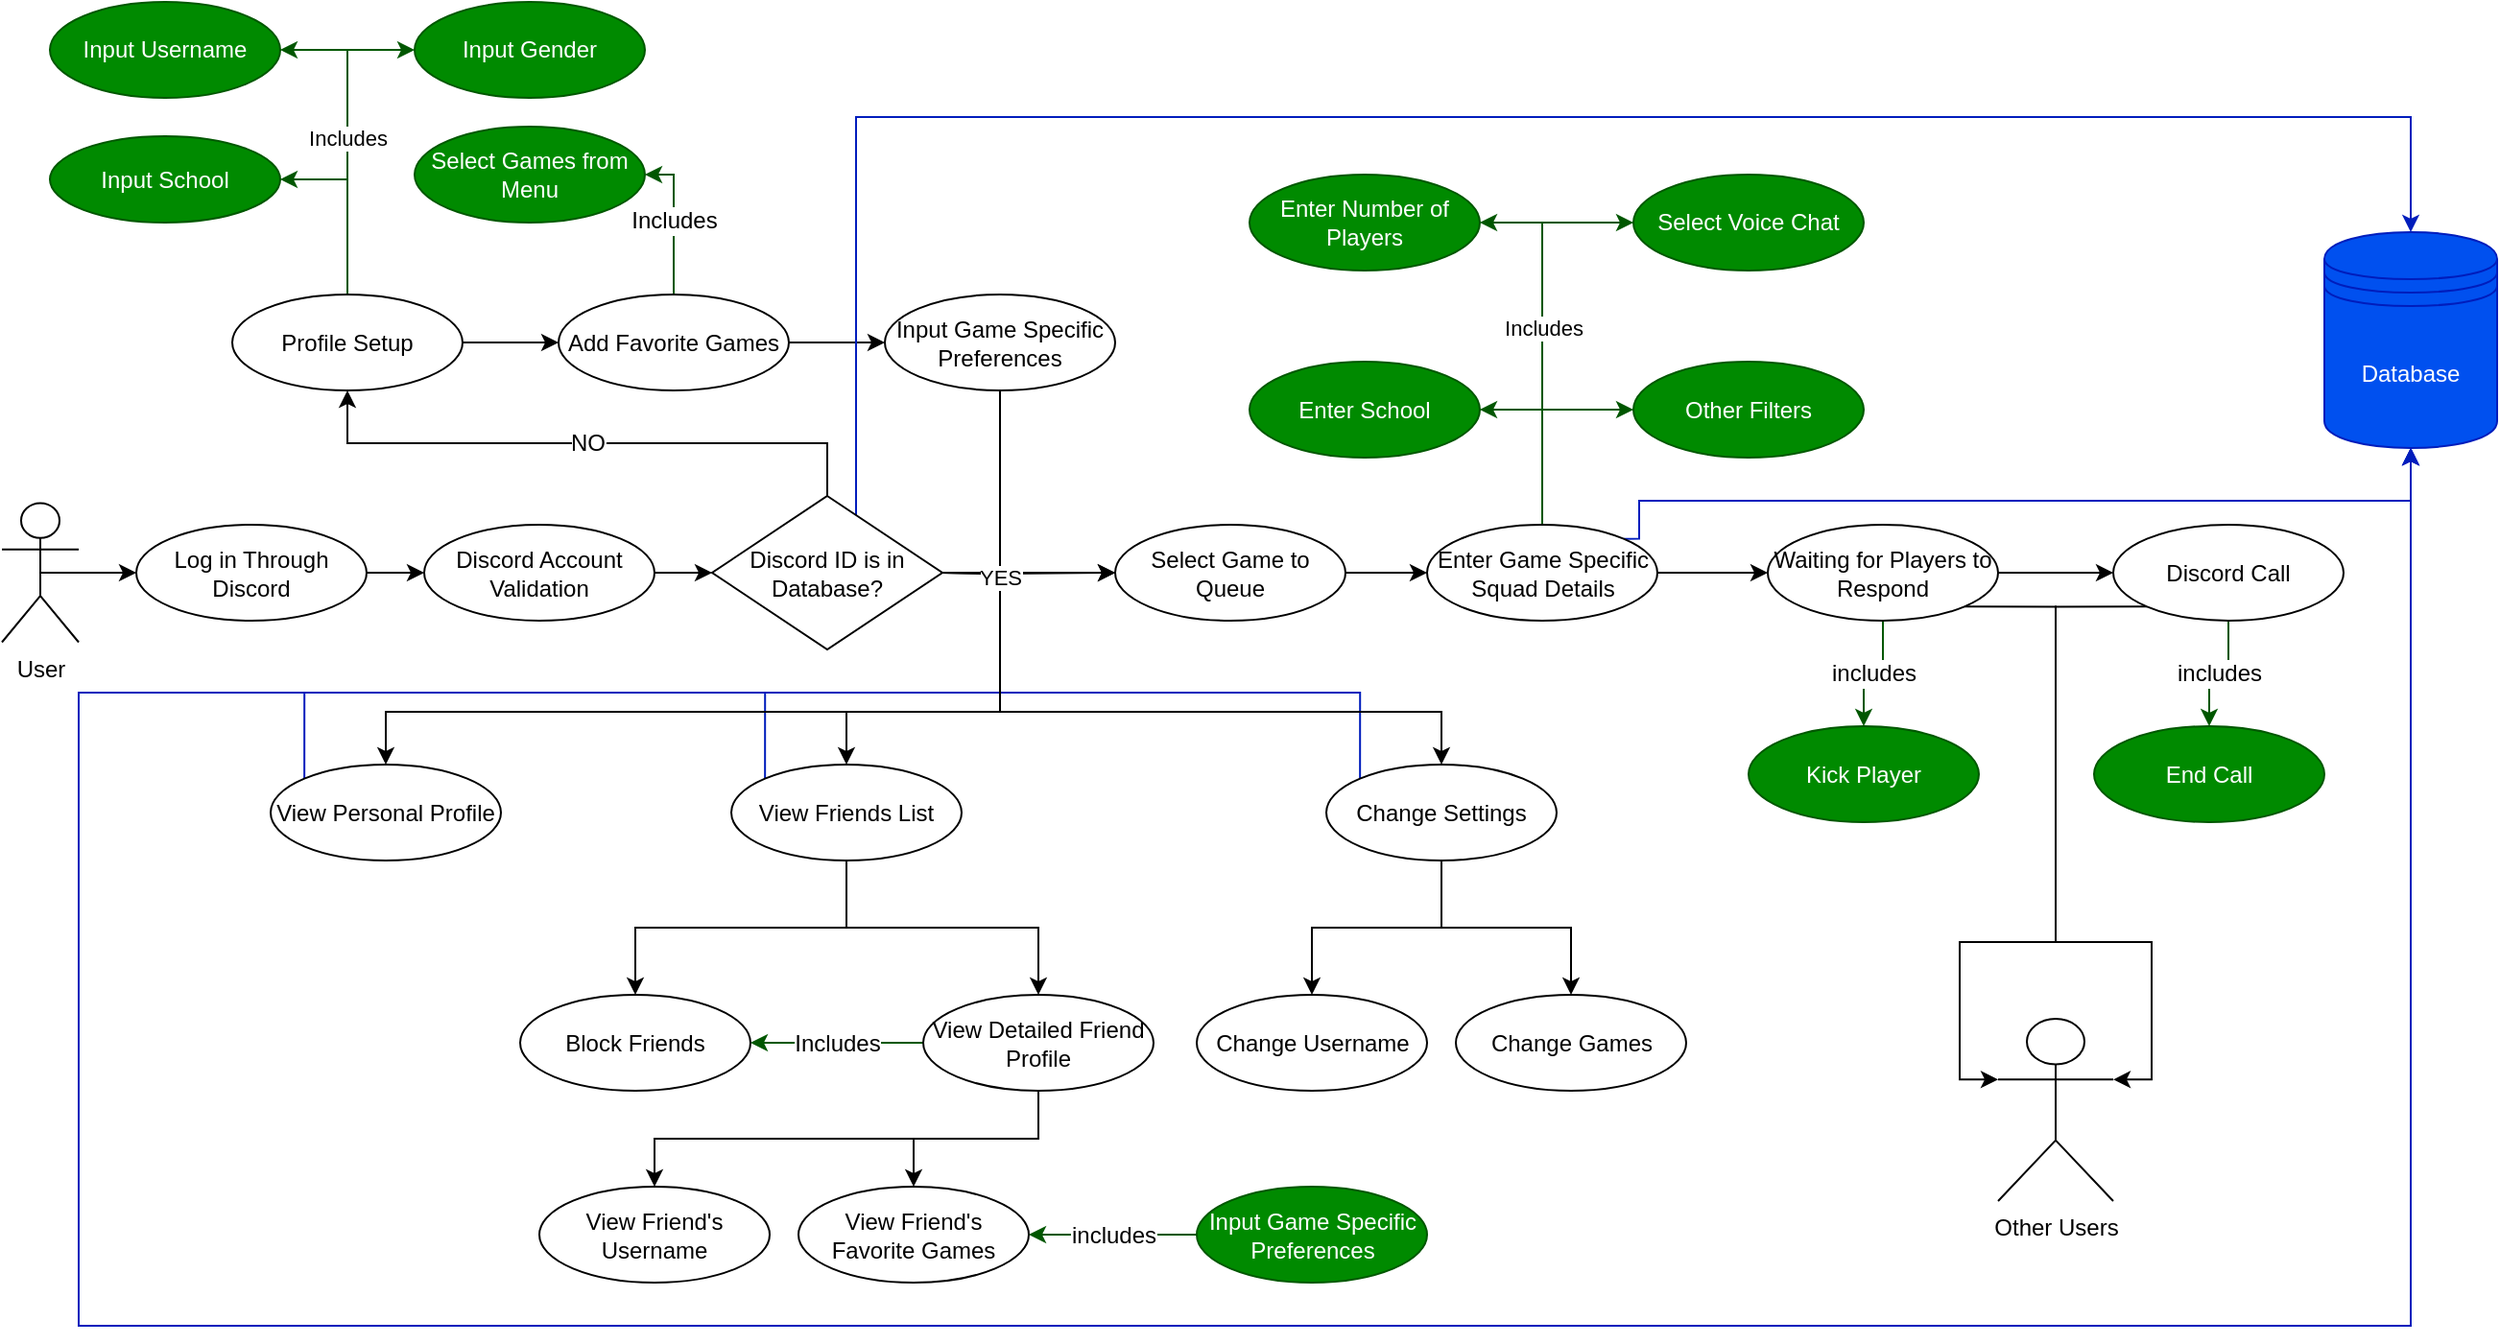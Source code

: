 <mxfile version="20.2.0" type="device"><diagram id="tE6AA86N2vysICe-3Eye" name="Page-1"><mxGraphModel dx="1367" dy="706" grid="1" gridSize="10" guides="1" tooltips="1" connect="1" arrows="1" fold="1" page="1" pageScale="1" pageWidth="850" pageHeight="1100" math="0" shadow="0"><root><mxCell id="0"/><mxCell id="1" parent="0"/><mxCell id="THsmgmIlEV9bEnNJyxdz-94" style="edgeStyle=orthogonalEdgeStyle;rounded=0;orthogonalLoop=1;jettySize=auto;html=1;exitX=0.5;exitY=0.5;exitDx=0;exitDy=0;exitPerimeter=0;entryX=0;entryY=0.5;entryDx=0;entryDy=0;fontSize=12;" parent="1" source="THsmgmIlEV9bEnNJyxdz-1" target="THsmgmIlEV9bEnNJyxdz-2" edge="1"><mxGeometry relative="1" as="geometry"/></mxCell><mxCell id="THsmgmIlEV9bEnNJyxdz-1" value="User" style="shape=umlActor;verticalLabelPosition=bottom;verticalAlign=top;html=1;outlineConnect=0;" parent="1" vertex="1"><mxGeometry x="10" y="411.25" width="40" height="72.5" as="geometry"/></mxCell><mxCell id="THsmgmIlEV9bEnNJyxdz-14" style="edgeStyle=orthogonalEdgeStyle;rounded=0;orthogonalLoop=1;jettySize=auto;html=1;exitX=1;exitY=0.5;exitDx=0;exitDy=0;entryX=0;entryY=0.5;entryDx=0;entryDy=0;fontSize=12;" parent="1" source="THsmgmIlEV9bEnNJyxdz-2" target="THsmgmIlEV9bEnNJyxdz-3" edge="1"><mxGeometry relative="1" as="geometry"/></mxCell><mxCell id="THsmgmIlEV9bEnNJyxdz-2" value="Log in Through Discord" style="ellipse;whiteSpace=wrap;html=1;" parent="1" vertex="1"><mxGeometry x="80" y="422.5" width="120" height="50" as="geometry"/></mxCell><mxCell id="THsmgmIlEV9bEnNJyxdz-16" style="edgeStyle=orthogonalEdgeStyle;rounded=0;orthogonalLoop=1;jettySize=auto;html=1;exitX=1;exitY=0.5;exitDx=0;exitDy=0;entryX=0;entryY=0.5;entryDx=0;entryDy=0;fontSize=12;" parent="1" source="THsmgmIlEV9bEnNJyxdz-3" target="6AlykT0SmjJ4n173o6BX-1" edge="1"><mxGeometry relative="1" as="geometry"/></mxCell><mxCell id="THsmgmIlEV9bEnNJyxdz-3" value="Discord Account Validation" style="ellipse;whiteSpace=wrap;html=1;" parent="1" vertex="1"><mxGeometry x="230" y="422.5" width="120" height="50" as="geometry"/></mxCell><mxCell id="THsmgmIlEV9bEnNJyxdz-27" style="edgeStyle=orthogonalEdgeStyle;rounded=0;orthogonalLoop=1;jettySize=auto;html=1;exitX=1;exitY=0.5;exitDx=0;exitDy=0;entryX=0;entryY=0.5;entryDx=0;entryDy=0;fontSize=12;" parent="1" source="THsmgmIlEV9bEnNJyxdz-4" target="THsmgmIlEV9bEnNJyxdz-5" edge="1"><mxGeometry relative="1" as="geometry"/></mxCell><mxCell id="IINnm9Ugz0ci8ZCEHr8i-14" style="edgeStyle=orthogonalEdgeStyle;rounded=0;orthogonalLoop=1;jettySize=auto;html=1;exitX=0.5;exitY=0;exitDx=0;exitDy=0;entryX=1;entryY=0.5;entryDx=0;entryDy=0;fillColor=#008a00;strokeColor=#005700;" edge="1" parent="1" source="THsmgmIlEV9bEnNJyxdz-4" target="THsmgmIlEV9bEnNJyxdz-88"><mxGeometry relative="1" as="geometry"/></mxCell><mxCell id="IINnm9Ugz0ci8ZCEHr8i-15" value="Includes" style="edgeStyle=orthogonalEdgeStyle;rounded=0;orthogonalLoop=1;jettySize=auto;html=1;exitX=0.5;exitY=0;exitDx=0;exitDy=0;entryX=0;entryY=0.5;entryDx=0;entryDy=0;fillColor=#008a00;strokeColor=#005700;" edge="1" parent="1" source="THsmgmIlEV9bEnNJyxdz-4" target="THsmgmIlEV9bEnNJyxdz-87"><mxGeometry relative="1" as="geometry"/></mxCell><mxCell id="IINnm9Ugz0ci8ZCEHr8i-16" style="edgeStyle=orthogonalEdgeStyle;rounded=0;orthogonalLoop=1;jettySize=auto;html=1;exitX=0.5;exitY=0;exitDx=0;exitDy=0;entryX=1;entryY=0.5;entryDx=0;entryDy=0;fillColor=#008a00;strokeColor=#005700;" edge="1" parent="1" source="THsmgmIlEV9bEnNJyxdz-4" target="THsmgmIlEV9bEnNJyxdz-22"><mxGeometry relative="1" as="geometry"/></mxCell><mxCell id="THsmgmIlEV9bEnNJyxdz-4" value="Profile Setup" style="ellipse;whiteSpace=wrap;html=1;" parent="1" vertex="1"><mxGeometry x="130" y="302.5" width="120" height="50" as="geometry"/></mxCell><mxCell id="THsmgmIlEV9bEnNJyxdz-29" value="Includes" style="edgeStyle=orthogonalEdgeStyle;rounded=0;orthogonalLoop=1;jettySize=auto;html=1;exitX=0.5;exitY=0;exitDx=0;exitDy=0;entryX=1;entryY=0.5;entryDx=0;entryDy=0;fontSize=12;fillColor=#008a00;strokeColor=#005700;" parent="1" source="THsmgmIlEV9bEnNJyxdz-5" target="THsmgmIlEV9bEnNJyxdz-28" edge="1"><mxGeometry relative="1" as="geometry"><Array as="points"><mxPoint x="360" y="240"/></Array></mxGeometry></mxCell><mxCell id="THsmgmIlEV9bEnNJyxdz-30" style="edgeStyle=orthogonalEdgeStyle;rounded=0;orthogonalLoop=1;jettySize=auto;html=1;exitX=1;exitY=0.5;exitDx=0;exitDy=0;fontSize=12;" parent="1" source="THsmgmIlEV9bEnNJyxdz-5" target="THsmgmIlEV9bEnNJyxdz-8" edge="1"><mxGeometry relative="1" as="geometry"/></mxCell><mxCell id="THsmgmIlEV9bEnNJyxdz-5" value="Add Favorite Games" style="ellipse;whiteSpace=wrap;html=1;" parent="1" vertex="1"><mxGeometry x="300" y="302.5" width="120" height="50" as="geometry"/></mxCell><mxCell id="THsmgmIlEV9bEnNJyxdz-8" value="Input Game Specific Preferences" style="ellipse;whiteSpace=wrap;html=1;" parent="1" vertex="1"><mxGeometry x="470" y="302.5" width="120" height="50" as="geometry"/></mxCell><mxCell id="THsmgmIlEV9bEnNJyxdz-20" value="NO" style="edgeStyle=orthogonalEdgeStyle;rounded=0;orthogonalLoop=1;jettySize=auto;html=1;exitX=0.5;exitY=0;exitDx=0;exitDy=0;entryX=0.5;entryY=1;entryDx=0;entryDy=0;fontSize=12;" parent="1" source="6AlykT0SmjJ4n173o6BX-1" target="THsmgmIlEV9bEnNJyxdz-4" edge="1"><mxGeometry relative="1" as="geometry"/></mxCell><mxCell id="THsmgmIlEV9bEnNJyxdz-100" style="edgeStyle=orthogonalEdgeStyle;rounded=0;orthogonalLoop=1;jettySize=auto;html=1;exitX=1;exitY=0;exitDx=0;exitDy=0;entryX=0.5;entryY=0;entryDx=0;entryDy=0;fontSize=12;fillColor=#0050ef;strokeColor=#001DBC;" parent="1" source="6AlykT0SmjJ4n173o6BX-1" target="THsmgmIlEV9bEnNJyxdz-91" edge="1"><mxGeometry relative="1" as="geometry"><Array as="points"><mxPoint x="455" y="428"/><mxPoint x="455" y="210"/><mxPoint x="1265" y="210"/></Array></mxGeometry></mxCell><mxCell id="THsmgmIlEV9bEnNJyxdz-106" style="edgeStyle=orthogonalEdgeStyle;rounded=0;orthogonalLoop=1;jettySize=auto;html=1;exitX=1;exitY=0.5;exitDx=0;exitDy=0;entryX=0;entryY=0.5;entryDx=0;entryDy=0;fontSize=12;" parent="1" source="6AlykT0SmjJ4n173o6BX-1" target="THsmgmIlEV9bEnNJyxdz-39" edge="1"><mxGeometry relative="1" as="geometry"/></mxCell><mxCell id="THsmgmIlEV9bEnNJyxdz-22" value="Input School" style="ellipse;whiteSpace=wrap;html=1;fontSize=12;fillColor=#008a00;fontColor=#ffffff;strokeColor=#005700;" parent="1" vertex="1"><mxGeometry x="35" y="220" width="120" height="45" as="geometry"/></mxCell><mxCell id="THsmgmIlEV9bEnNJyxdz-28" value="Select Games from Menu" style="ellipse;whiteSpace=wrap;html=1;fontSize=12;fillColor=#008a00;fontColor=#ffffff;strokeColor=#005700;" parent="1" vertex="1"><mxGeometry x="225" y="215" width="120" height="50" as="geometry"/></mxCell><mxCell id="THsmgmIlEV9bEnNJyxdz-98" style="edgeStyle=orthogonalEdgeStyle;rounded=0;orthogonalLoop=1;jettySize=auto;html=1;exitX=0;exitY=0;exitDx=0;exitDy=0;entryX=0.5;entryY=1;entryDx=0;entryDy=0;fontSize=12;fillColor=#0050ef;strokeColor=#001DBC;" parent="1" source="THsmgmIlEV9bEnNJyxdz-31" target="THsmgmIlEV9bEnNJyxdz-91" edge="1"><mxGeometry relative="1" as="geometry"><Array as="points"><mxPoint x="167" y="510"/><mxPoint x="50" y="510"/><mxPoint x="50" y="840"/><mxPoint x="1265" y="840"/></Array></mxGeometry></mxCell><mxCell id="THsmgmIlEV9bEnNJyxdz-31" value="View Personal Profile" style="ellipse;whiteSpace=wrap;html=1;fontSize=12;" parent="1" vertex="1"><mxGeometry x="150" y="547.5" width="120" height="50" as="geometry"/></mxCell><mxCell id="THsmgmIlEV9bEnNJyxdz-42" style="edgeStyle=orthogonalEdgeStyle;rounded=0;orthogonalLoop=1;jettySize=auto;html=1;exitX=0.5;exitY=1;exitDx=0;exitDy=0;entryX=0.5;entryY=0;entryDx=0;entryDy=0;fontSize=12;" parent="1" source="THsmgmIlEV9bEnNJyxdz-34" target="THsmgmIlEV9bEnNJyxdz-41" edge="1"><mxGeometry relative="1" as="geometry"/></mxCell><mxCell id="THsmgmIlEV9bEnNJyxdz-44" style="edgeStyle=orthogonalEdgeStyle;rounded=0;orthogonalLoop=1;jettySize=auto;html=1;exitX=0.5;exitY=1;exitDx=0;exitDy=0;fontSize=12;" parent="1" source="THsmgmIlEV9bEnNJyxdz-34" target="THsmgmIlEV9bEnNJyxdz-43" edge="1"><mxGeometry relative="1" as="geometry"/></mxCell><mxCell id="THsmgmIlEV9bEnNJyxdz-99" style="edgeStyle=orthogonalEdgeStyle;rounded=0;orthogonalLoop=1;jettySize=auto;html=1;exitX=0;exitY=0;exitDx=0;exitDy=0;entryX=0.5;entryY=1;entryDx=0;entryDy=0;fontSize=12;fillColor=#0050ef;strokeColor=#001DBC;" parent="1" source="THsmgmIlEV9bEnNJyxdz-34" target="THsmgmIlEV9bEnNJyxdz-91" edge="1"><mxGeometry relative="1" as="geometry"><Array as="points"><mxPoint x="407" y="510"/><mxPoint x="50" y="510"/><mxPoint x="50" y="840"/><mxPoint x="1265" y="840"/></Array></mxGeometry></mxCell><mxCell id="THsmgmIlEV9bEnNJyxdz-34" value="View Friends List" style="ellipse;whiteSpace=wrap;html=1;fontSize=12;" parent="1" vertex="1"><mxGeometry x="390" y="547.5" width="120" height="50" as="geometry"/></mxCell><mxCell id="THsmgmIlEV9bEnNJyxdz-54" style="edgeStyle=orthogonalEdgeStyle;rounded=0;orthogonalLoop=1;jettySize=auto;html=1;exitX=0.5;exitY=1;exitDx=0;exitDy=0;entryX=0.5;entryY=0;entryDx=0;entryDy=0;fontSize=12;" parent="1" source="THsmgmIlEV9bEnNJyxdz-37" target="THsmgmIlEV9bEnNJyxdz-50" edge="1"><mxGeometry relative="1" as="geometry"/></mxCell><mxCell id="THsmgmIlEV9bEnNJyxdz-55" style="edgeStyle=orthogonalEdgeStyle;rounded=0;orthogonalLoop=1;jettySize=auto;html=1;exitX=0.5;exitY=1;exitDx=0;exitDy=0;fontSize=12;" parent="1" source="THsmgmIlEV9bEnNJyxdz-37" target="THsmgmIlEV9bEnNJyxdz-52" edge="1"><mxGeometry relative="1" as="geometry"/></mxCell><mxCell id="THsmgmIlEV9bEnNJyxdz-103" style="edgeStyle=orthogonalEdgeStyle;rounded=0;orthogonalLoop=1;jettySize=auto;html=1;exitX=0;exitY=0;exitDx=0;exitDy=0;entryX=0.5;entryY=1;entryDx=0;entryDy=0;fontSize=12;fillColor=#0050ef;strokeColor=#001DBC;" parent="1" source="THsmgmIlEV9bEnNJyxdz-37" target="THsmgmIlEV9bEnNJyxdz-91" edge="1"><mxGeometry relative="1" as="geometry"><Array as="points"><mxPoint x="717" y="510"/><mxPoint x="50" y="510"/><mxPoint x="50" y="840"/><mxPoint x="1265" y="840"/></Array></mxGeometry></mxCell><mxCell id="THsmgmIlEV9bEnNJyxdz-37" value="Change Settings" style="ellipse;whiteSpace=wrap;html=1;fontSize=12;" parent="1" vertex="1"><mxGeometry x="700" y="547.5" width="120" height="50" as="geometry"/></mxCell><mxCell id="IINnm9Ugz0ci8ZCEHr8i-1" style="edgeStyle=orthogonalEdgeStyle;rounded=0;orthogonalLoop=1;jettySize=auto;html=1;exitX=1;exitY=0.5;exitDx=0;exitDy=0;entryX=0;entryY=0.5;entryDx=0;entryDy=0;" edge="1" parent="1" source="THsmgmIlEV9bEnNJyxdz-39" target="THsmgmIlEV9bEnNJyxdz-69"><mxGeometry relative="1" as="geometry"/></mxCell><mxCell id="THsmgmIlEV9bEnNJyxdz-39" value="Select Game to Queue" style="ellipse;whiteSpace=wrap;html=1;fontSize=12;" parent="1" vertex="1"><mxGeometry x="590" y="422.5" width="120" height="50" as="geometry"/></mxCell><mxCell id="THsmgmIlEV9bEnNJyxdz-41" value="Block Friends" style="ellipse;whiteSpace=wrap;html=1;fontSize=12;" parent="1" vertex="1"><mxGeometry x="280" y="667.5" width="120" height="50" as="geometry"/></mxCell><mxCell id="THsmgmIlEV9bEnNJyxdz-47" style="edgeStyle=orthogonalEdgeStyle;rounded=0;orthogonalLoop=1;jettySize=auto;html=1;exitX=0.5;exitY=1;exitDx=0;exitDy=0;entryX=0.5;entryY=0;entryDx=0;entryDy=0;fontSize=12;" parent="1" source="THsmgmIlEV9bEnNJyxdz-43" target="THsmgmIlEV9bEnNJyxdz-45" edge="1"><mxGeometry relative="1" as="geometry"/></mxCell><mxCell id="THsmgmIlEV9bEnNJyxdz-49" style="edgeStyle=orthogonalEdgeStyle;rounded=0;orthogonalLoop=1;jettySize=auto;html=1;exitX=0.5;exitY=1;exitDx=0;exitDy=0;entryX=0.5;entryY=0;entryDx=0;entryDy=0;fontSize=12;" parent="1" source="THsmgmIlEV9bEnNJyxdz-43" target="THsmgmIlEV9bEnNJyxdz-46" edge="1"><mxGeometry relative="1" as="geometry"/></mxCell><mxCell id="THsmgmIlEV9bEnNJyxdz-115" value="Includes" style="edgeStyle=orthogonalEdgeStyle;rounded=0;orthogonalLoop=1;jettySize=auto;html=1;exitX=0;exitY=0.5;exitDx=0;exitDy=0;entryX=1;entryY=0.5;entryDx=0;entryDy=0;fontSize=12;fillColor=#008a00;strokeColor=#005700;" parent="1" source="THsmgmIlEV9bEnNJyxdz-43" target="THsmgmIlEV9bEnNJyxdz-41" edge="1"><mxGeometry relative="1" as="geometry"/></mxCell><mxCell id="THsmgmIlEV9bEnNJyxdz-43" value="View Detailed Friend Profile" style="ellipse;whiteSpace=wrap;html=1;fontSize=12;" parent="1" vertex="1"><mxGeometry x="490" y="667.5" width="120" height="50" as="geometry"/></mxCell><mxCell id="THsmgmIlEV9bEnNJyxdz-45" value="View Friend's Username" style="ellipse;whiteSpace=wrap;html=1;fontSize=12;" parent="1" vertex="1"><mxGeometry x="290" y="767.5" width="120" height="50" as="geometry"/></mxCell><mxCell id="THsmgmIlEV9bEnNJyxdz-46" value="View Friend's Favorite Games" style="ellipse;whiteSpace=wrap;html=1;fontSize=12;" parent="1" vertex="1"><mxGeometry x="425" y="767.5" width="120" height="50" as="geometry"/></mxCell><mxCell id="THsmgmIlEV9bEnNJyxdz-50" value="Change Username" style="ellipse;whiteSpace=wrap;html=1;fontSize=12;" parent="1" vertex="1"><mxGeometry x="632.5" y="667.5" width="120" height="50" as="geometry"/></mxCell><mxCell id="THsmgmIlEV9bEnNJyxdz-52" value="Change Games" style="ellipse;whiteSpace=wrap;html=1;fontSize=12;" parent="1" vertex="1"><mxGeometry x="767.5" y="667.5" width="120" height="50" as="geometry"/></mxCell><mxCell id="THsmgmIlEV9bEnNJyxdz-82" value="includes" style="edgeStyle=orthogonalEdgeStyle;rounded=0;orthogonalLoop=1;jettySize=auto;html=1;exitX=0.5;exitY=1;exitDx=0;exitDy=0;entryX=0.5;entryY=0;entryDx=0;entryDy=0;fontSize=12;fillColor=#008a00;strokeColor=#005700;" parent="1" source="THsmgmIlEV9bEnNJyxdz-67" target="THsmgmIlEV9bEnNJyxdz-81" edge="1"><mxGeometry relative="1" as="geometry"/></mxCell><mxCell id="THsmgmIlEV9bEnNJyxdz-84" style="edgeStyle=orthogonalEdgeStyle;rounded=0;orthogonalLoop=1;jettySize=auto;html=1;exitX=1;exitY=0.5;exitDx=0;exitDy=0;entryX=0;entryY=0.5;entryDx=0;entryDy=0;fontSize=12;" parent="1" source="THsmgmIlEV9bEnNJyxdz-67" target="THsmgmIlEV9bEnNJyxdz-83" edge="1"><mxGeometry relative="1" as="geometry"/></mxCell><mxCell id="IINnm9Ugz0ci8ZCEHr8i-8" style="edgeStyle=orthogonalEdgeStyle;rounded=0;orthogonalLoop=1;jettySize=auto;html=1;exitX=1;exitY=1;exitDx=0;exitDy=0;entryX=0;entryY=0.333;entryDx=0;entryDy=0;entryPerimeter=0;" edge="1" parent="1" source="THsmgmIlEV9bEnNJyxdz-67" target="THsmgmIlEV9bEnNJyxdz-109"><mxGeometry relative="1" as="geometry"><Array as="points"><mxPoint x="1080" y="465"/><mxPoint x="1080" y="640"/><mxPoint x="1030" y="640"/><mxPoint x="1030" y="712"/></Array></mxGeometry></mxCell><mxCell id="THsmgmIlEV9bEnNJyxdz-67" value="Waiting for Players to Respond" style="ellipse;whiteSpace=wrap;html=1;fontSize=12;" parent="1" vertex="1"><mxGeometry x="930" y="422.5" width="120" height="50" as="geometry"/></mxCell><mxCell id="THsmgmIlEV9bEnNJyxdz-80" style="edgeStyle=orthogonalEdgeStyle;rounded=0;orthogonalLoop=1;jettySize=auto;html=1;exitX=1;exitY=0.5;exitDx=0;exitDy=0;entryX=0;entryY=0.5;entryDx=0;entryDy=0;fontSize=12;" parent="1" source="THsmgmIlEV9bEnNJyxdz-69" target="THsmgmIlEV9bEnNJyxdz-67" edge="1"><mxGeometry relative="1" as="geometry"/></mxCell><mxCell id="THsmgmIlEV9bEnNJyxdz-105" style="edgeStyle=orthogonalEdgeStyle;rounded=0;orthogonalLoop=1;jettySize=auto;html=1;exitX=1;exitY=0;exitDx=0;exitDy=0;entryX=0.5;entryY=1;entryDx=0;entryDy=0;fontSize=12;fillColor=#0050ef;strokeColor=#001DBC;" parent="1" source="THsmgmIlEV9bEnNJyxdz-69" target="THsmgmIlEV9bEnNJyxdz-91" edge="1"><mxGeometry relative="1" as="geometry"><Array as="points"><mxPoint x="863" y="410"/><mxPoint x="1265" y="410"/></Array></mxGeometry></mxCell><mxCell id="IINnm9Ugz0ci8ZCEHr8i-3" style="edgeStyle=orthogonalEdgeStyle;rounded=0;orthogonalLoop=1;jettySize=auto;html=1;exitX=0.5;exitY=0;exitDx=0;exitDy=0;entryX=1;entryY=0.5;entryDx=0;entryDy=0;fillColor=#008a00;strokeColor=#005700;" edge="1" parent="1" source="THsmgmIlEV9bEnNJyxdz-69" target="THsmgmIlEV9bEnNJyxdz-71"><mxGeometry relative="1" as="geometry"/></mxCell><mxCell id="IINnm9Ugz0ci8ZCEHr8i-4" value="Includes" style="edgeStyle=orthogonalEdgeStyle;rounded=0;orthogonalLoop=1;jettySize=auto;html=1;exitX=0.5;exitY=0;exitDx=0;exitDy=0;entryX=0;entryY=0.5;entryDx=0;entryDy=0;fillColor=#008a00;strokeColor=#005700;" edge="1" parent="1" source="THsmgmIlEV9bEnNJyxdz-69" target="THsmgmIlEV9bEnNJyxdz-73"><mxGeometry relative="1" as="geometry"/></mxCell><mxCell id="IINnm9Ugz0ci8ZCEHr8i-5" style="edgeStyle=orthogonalEdgeStyle;rounded=0;orthogonalLoop=1;jettySize=auto;html=1;exitX=0.5;exitY=0;exitDx=0;exitDy=0;entryX=0;entryY=0.5;entryDx=0;entryDy=0;fillColor=#008a00;strokeColor=#005700;" edge="1" parent="1" source="THsmgmIlEV9bEnNJyxdz-69" target="THsmgmIlEV9bEnNJyxdz-74"><mxGeometry relative="1" as="geometry"/></mxCell><mxCell id="IINnm9Ugz0ci8ZCEHr8i-6" style="edgeStyle=orthogonalEdgeStyle;rounded=0;orthogonalLoop=1;jettySize=auto;html=1;exitX=0.5;exitY=0;exitDx=0;exitDy=0;entryX=1;entryY=0.5;entryDx=0;entryDy=0;fillColor=#008a00;strokeColor=#005700;" edge="1" parent="1" source="THsmgmIlEV9bEnNJyxdz-69" target="THsmgmIlEV9bEnNJyxdz-72"><mxGeometry relative="1" as="geometry"/></mxCell><mxCell id="THsmgmIlEV9bEnNJyxdz-69" value="Enter Game Specific Squad Details" style="ellipse;whiteSpace=wrap;html=1;fontSize=12;" parent="1" vertex="1"><mxGeometry x="752.5" y="422.5" width="120" height="50" as="geometry"/></mxCell><mxCell id="THsmgmIlEV9bEnNJyxdz-71" value="Enter Number of Players" style="ellipse;whiteSpace=wrap;html=1;fontSize=12;fillColor=#008a00;fontColor=#ffffff;strokeColor=#005700;" parent="1" vertex="1"><mxGeometry x="660" y="240" width="120" height="50" as="geometry"/></mxCell><mxCell id="THsmgmIlEV9bEnNJyxdz-73" value="Select Voice Chat" style="ellipse;whiteSpace=wrap;html=1;fontSize=12;fillColor=#008a00;fontColor=#ffffff;strokeColor=#005700;" parent="1" vertex="1"><mxGeometry x="860" y="240" width="120" height="50" as="geometry"/></mxCell><mxCell id="THsmgmIlEV9bEnNJyxdz-74" value="Other Filters" style="ellipse;whiteSpace=wrap;html=1;fontSize=12;fillColor=#008a00;fontColor=#ffffff;strokeColor=#005700;" parent="1" vertex="1"><mxGeometry x="860" y="337.5" width="120" height="50" as="geometry"/></mxCell><mxCell id="THsmgmIlEV9bEnNJyxdz-81" value="Kick Player" style="ellipse;whiteSpace=wrap;html=1;fontSize=12;fillColor=#008a00;fontColor=#ffffff;strokeColor=#005700;" parent="1" vertex="1"><mxGeometry x="920" y="527.5" width="120" height="50" as="geometry"/></mxCell><mxCell id="THsmgmIlEV9bEnNJyxdz-86" value="includes" style="edgeStyle=orthogonalEdgeStyle;rounded=0;orthogonalLoop=1;jettySize=auto;html=1;exitX=0.5;exitY=1;exitDx=0;exitDy=0;entryX=0.5;entryY=0;entryDx=0;entryDy=0;fontSize=12;fillColor=#008a00;strokeColor=#005700;" parent="1" source="THsmgmIlEV9bEnNJyxdz-83" target="THsmgmIlEV9bEnNJyxdz-85" edge="1"><mxGeometry relative="1" as="geometry"/></mxCell><mxCell id="IINnm9Ugz0ci8ZCEHr8i-7" style="edgeStyle=orthogonalEdgeStyle;rounded=0;orthogonalLoop=1;jettySize=auto;html=1;exitX=0;exitY=1;exitDx=0;exitDy=0;entryX=1;entryY=0.333;entryDx=0;entryDy=0;entryPerimeter=0;" edge="1" parent="1" source="THsmgmIlEV9bEnNJyxdz-83" target="THsmgmIlEV9bEnNJyxdz-109"><mxGeometry relative="1" as="geometry"><Array as="points"><mxPoint x="1080" y="465"/><mxPoint x="1080" y="640"/><mxPoint x="1130" y="640"/><mxPoint x="1130" y="712"/></Array></mxGeometry></mxCell><mxCell id="THsmgmIlEV9bEnNJyxdz-83" value="Discord Call" style="ellipse;whiteSpace=wrap;html=1;fontSize=12;" parent="1" vertex="1"><mxGeometry x="1110" y="422.5" width="120" height="50" as="geometry"/></mxCell><mxCell id="THsmgmIlEV9bEnNJyxdz-85" value="End Call" style="ellipse;whiteSpace=wrap;html=1;fontSize=12;fillColor=#008a00;fontColor=#ffffff;strokeColor=#005700;" parent="1" vertex="1"><mxGeometry x="1100" y="527.5" width="120" height="50" as="geometry"/></mxCell><mxCell id="THsmgmIlEV9bEnNJyxdz-87" value="Input Gender" style="ellipse;whiteSpace=wrap;html=1;fontSize=12;fillColor=#008a00;fontColor=#ffffff;strokeColor=#005700;" parent="1" vertex="1"><mxGeometry x="225" y="150" width="120" height="50" as="geometry"/></mxCell><mxCell id="THsmgmIlEV9bEnNJyxdz-88" value="Input Username" style="ellipse;whiteSpace=wrap;html=1;fontSize=12;fillColor=#008a00;fontColor=#ffffff;strokeColor=#005700;" parent="1" vertex="1"><mxGeometry x="35" y="150" width="120" height="50" as="geometry"/></mxCell><mxCell id="THsmgmIlEV9bEnNJyxdz-91" value="Database" style="shape=datastore;whiteSpace=wrap;html=1;fontSize=12;fillColor=#0050ef;fontColor=#ffffff;strokeColor=#001DBC;" parent="1" vertex="1"><mxGeometry x="1220" y="270" width="90" height="112.5" as="geometry"/></mxCell><mxCell id="THsmgmIlEV9bEnNJyxdz-109" value="Other Users" style="shape=umlActor;verticalLabelPosition=bottom;verticalAlign=top;html=1;outlineConnect=0;" parent="1" vertex="1"><mxGeometry x="1050" y="680" width="60" height="95" as="geometry"/></mxCell><mxCell id="THsmgmIlEV9bEnNJyxdz-117" value="includes" style="edgeStyle=orthogonalEdgeStyle;rounded=0;orthogonalLoop=1;jettySize=auto;html=1;exitX=0;exitY=0.5;exitDx=0;exitDy=0;entryX=1;entryY=0.5;entryDx=0;entryDy=0;fontSize=12;fillColor=#008a00;strokeColor=#005700;" parent="1" source="THsmgmIlEV9bEnNJyxdz-116" target="THsmgmIlEV9bEnNJyxdz-46" edge="1"><mxGeometry relative="1" as="geometry"/></mxCell><mxCell id="THsmgmIlEV9bEnNJyxdz-116" value="Input Game Specific Preferences" style="ellipse;whiteSpace=wrap;html=1;fillColor=#008a00;fontColor=#ffffff;strokeColor=#005700;" parent="1" vertex="1"><mxGeometry x="632.5" y="767.5" width="120" height="50" as="geometry"/></mxCell><mxCell id="6AlykT0SmjJ4n173o6BX-1" value="Discord ID is in Database?" style="rhombus;whiteSpace=wrap;html=1;" parent="1" vertex="1"><mxGeometry x="380" y="407.5" width="120" height="80" as="geometry"/></mxCell><mxCell id="6AlykT0SmjJ4n173o6BX-2" value="" style="endArrow=classic;html=1;rounded=0;entryX=0.5;entryY=0;entryDx=0;entryDy=0;exitX=1;exitY=0.5;exitDx=0;exitDy=0;" parent="1" target="THsmgmIlEV9bEnNJyxdz-37" edge="1" source="6AlykT0SmjJ4n173o6BX-1"><mxGeometry width="50" height="50" relative="1" as="geometry"><mxPoint x="530" y="450" as="sourcePoint"/><mxPoint x="530" y="520" as="targetPoint"/><Array as="points"><mxPoint x="530" y="448"/><mxPoint x="530" y="520"/><mxPoint x="760" y="520"/></Array></mxGeometry></mxCell><mxCell id="6AlykT0SmjJ4n173o6BX-3" value="" style="endArrow=classic;html=1;rounded=0;entryX=0.5;entryY=0;entryDx=0;entryDy=0;exitX=1;exitY=0.5;exitDx=0;exitDy=0;" parent="1" target="THsmgmIlEV9bEnNJyxdz-34" edge="1" source="6AlykT0SmjJ4n173o6BX-1"><mxGeometry width="50" height="50" relative="1" as="geometry"><mxPoint x="550" y="480" as="sourcePoint"/><mxPoint x="490" y="500" as="targetPoint"/><Array as="points"><mxPoint x="530" y="448"/><mxPoint x="530" y="520"/><mxPoint x="450" y="520"/></Array></mxGeometry></mxCell><mxCell id="6AlykT0SmjJ4n173o6BX-4" value="" style="endArrow=classic;html=1;rounded=0;entryX=0.5;entryY=0;entryDx=0;entryDy=0;exitX=1;exitY=0.5;exitDx=0;exitDy=0;" parent="1" target="THsmgmIlEV9bEnNJyxdz-31" edge="1" source="6AlykT0SmjJ4n173o6BX-1"><mxGeometry width="50" height="50" relative="1" as="geometry"><mxPoint x="530" y="520" as="sourcePoint"/><mxPoint x="440" y="410" as="targetPoint"/><Array as="points"><mxPoint x="530" y="448"/><mxPoint x="530" y="520"/><mxPoint x="210" y="520"/></Array></mxGeometry></mxCell><mxCell id="6AlykT0SmjJ4n173o6BX-7" value="" style="endArrow=classic;html=1;rounded=0;exitX=0.5;exitY=1;exitDx=0;exitDy=0;entryX=0;entryY=0.5;entryDx=0;entryDy=0;" parent="1" source="THsmgmIlEV9bEnNJyxdz-8" edge="1" target="THsmgmIlEV9bEnNJyxdz-39"><mxGeometry width="50" height="50" relative="1" as="geometry"><mxPoint x="530" y="420" as="sourcePoint"/><mxPoint x="520" y="440" as="targetPoint"/><Array as="points"><mxPoint x="530" y="448"/></Array></mxGeometry></mxCell><mxCell id="THsmgmIlEV9bEnNJyxdz-72" value="Enter School" style="ellipse;whiteSpace=wrap;html=1;fontSize=12;fillColor=#008a00;fontColor=#ffffff;strokeColor=#005700;" parent="1" vertex="1"><mxGeometry x="660" y="337.5" width="120" height="50" as="geometry"/></mxCell><mxCell id="IINnm9Ugz0ci8ZCEHr8i-12" value="YES" style="endArrow=none;html=1;rounded=0;exitX=1;exitY=0.5;exitDx=0;exitDy=0;entryX=0;entryY=0.5;entryDx=0;entryDy=0;" edge="1" parent="1" source="6AlykT0SmjJ4n173o6BX-1" target="THsmgmIlEV9bEnNJyxdz-39"><mxGeometry x="-0.333" y="-2" width="50" height="50" relative="1" as="geometry"><mxPoint x="490" y="370" as="sourcePoint"/><mxPoint x="430" y="450" as="targetPoint"/><mxPoint as="offset"/></mxGeometry></mxCell></root></mxGraphModel></diagram></mxfile>